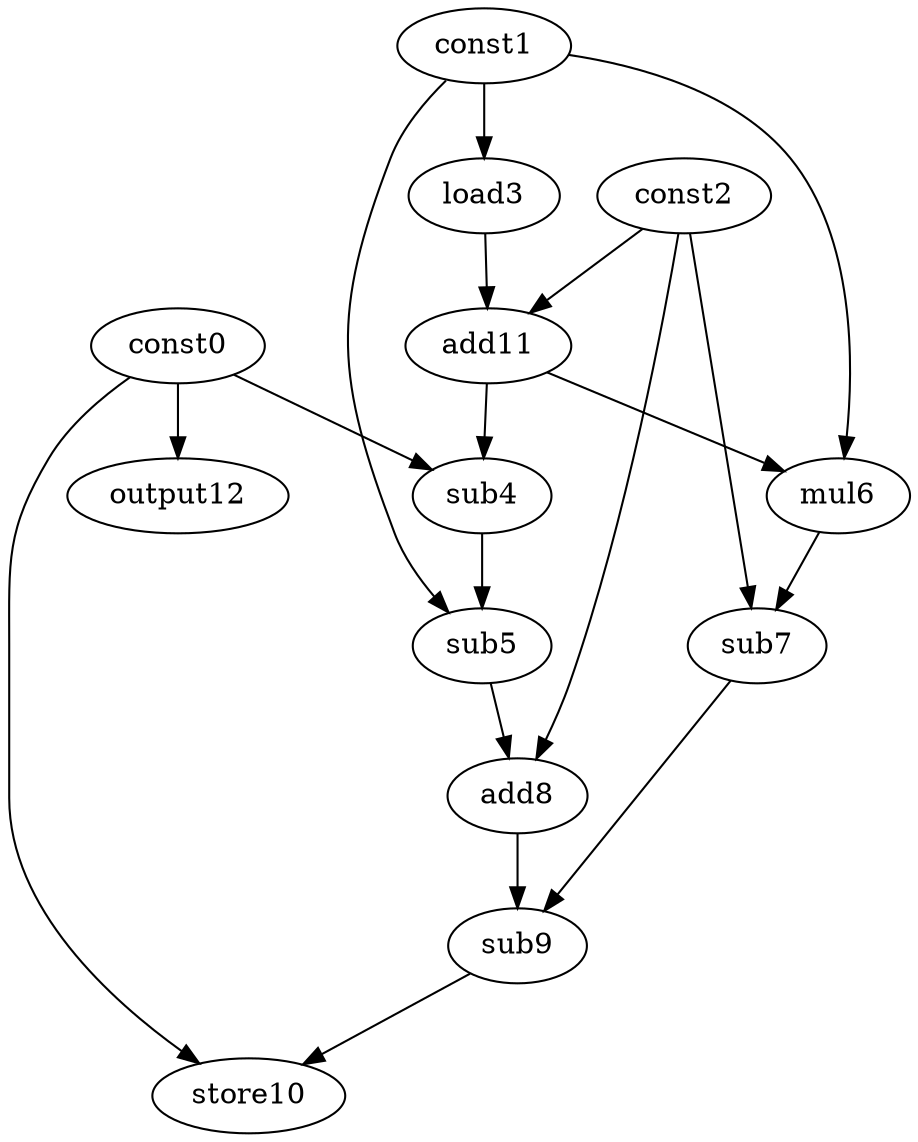 digraph G { 
const0[opcode=const]; 
const1[opcode=const]; 
const2[opcode=const]; 
load3[opcode=load]; 
sub4[opcode=sub]; 
sub5[opcode=sub]; 
mul6[opcode=mul]; 
sub7[opcode=sub]; 
add8[opcode=add]; 
sub9[opcode=sub]; 
store10[opcode=store]; 
add11[opcode=add]; 
output12[opcode=output]; 
const1->load3[operand=0];
const0->output12[operand=0];
const2->add11[operand=0];
load3->add11[operand=1];
const0->sub4[operand=0];
add11->sub4[operand=1];
const1->mul6[operand=0];
add11->mul6[operand=1];
const1->sub5[operand=0];
sub4->sub5[operand=1];
const2->sub7[operand=0];
mul6->sub7[operand=1];
const2->add8[operand=0];
sub5->add8[operand=1];
add8->sub9[operand=0];
sub7->sub9[operand=1];
const0->store10[operand=0];
sub9->store10[operand=1];
}
